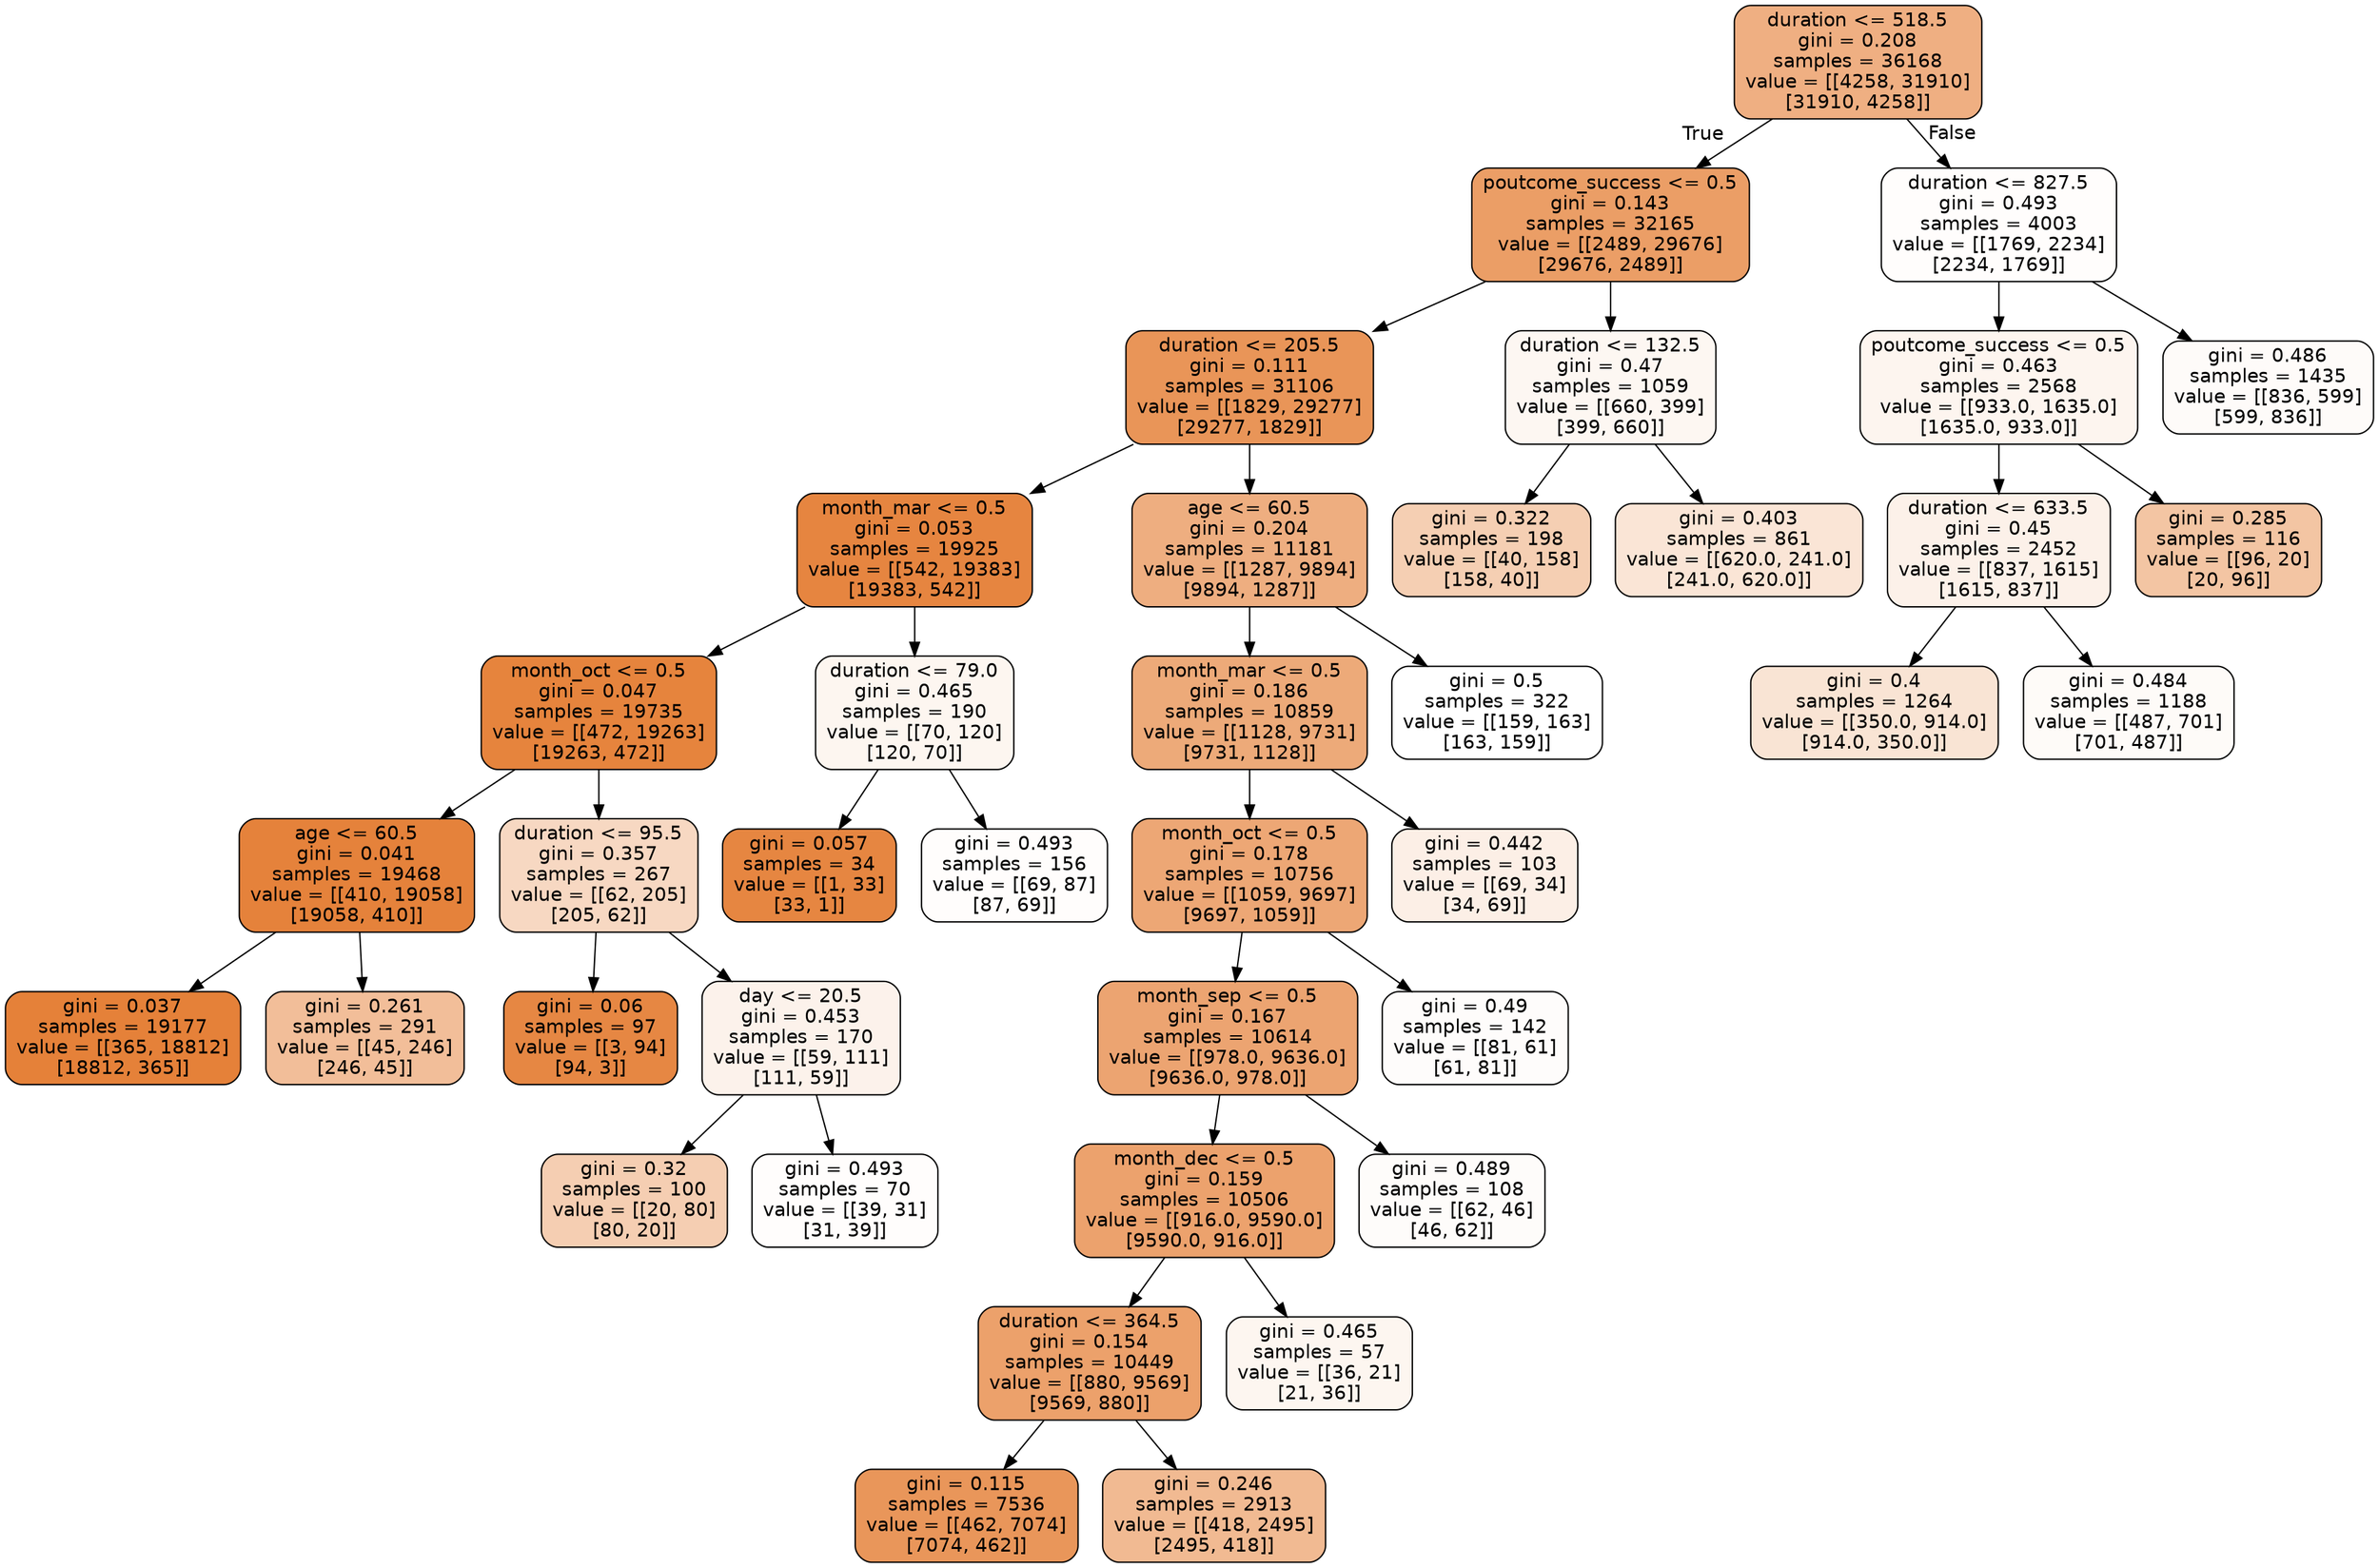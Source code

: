 digraph Tree {
node [shape=box, style="filled, rounded", color="black", fontname="helvetica"] ;
edge [fontname="helvetica"] ;
0 [label="duration <= 518.5\ngini = 0.208\nsamples = 36168\nvalue = [[4258, 31910]\n[31910, 4258]]", fillcolor="#efaf82"] ;
1 [label="poutcome_success <= 0.5\ngini = 0.143\nsamples = 32165\nvalue = [[2489, 29676]\n[29676, 2489]]", fillcolor="#eb9e66"] ;
0 -> 1 [labeldistance=2.5, labelangle=45, headlabel="True"] ;
3 [label="duration <= 205.5\ngini = 0.111\nsamples = 31106\nvalue = [[1829, 29277]\n[29277, 1829]]", fillcolor="#e99558"] ;
1 -> 3 ;
5 [label="month_mar <= 0.5\ngini = 0.053\nsamples = 19925\nvalue = [[542, 19383]\n[19383, 542]]", fillcolor="#e68540"] ;
3 -> 5 ;
21 [label="month_oct <= 0.5\ngini = 0.047\nsamples = 19735\nvalue = [[472, 19263]\n[19263, 472]]", fillcolor="#e6843d"] ;
5 -> 21 ;
27 [label="age <= 60.5\ngini = 0.041\nsamples = 19468\nvalue = [[410, 19058]\n[19058, 410]]", fillcolor="#e5823b"] ;
21 -> 27 ;
33 [label="gini = 0.037\nsamples = 19177\nvalue = [[365, 18812]\n[18812, 365]]", fillcolor="#e58139"] ;
27 -> 33 ;
34 [label="gini = 0.261\nsamples = 291\nvalue = [[45, 246]\n[246, 45]]", fillcolor="#f2be99"] ;
27 -> 34 ;
28 [label="duration <= 95.5\ngini = 0.357\nsamples = 267\nvalue = [[62, 205]\n[205, 62]]", fillcolor="#f7d8c2"] ;
21 -> 28 ;
31 [label="gini = 0.06\nsamples = 97\nvalue = [[3, 94]\n[94, 3]]", fillcolor="#e68743"] ;
28 -> 31 ;
32 [label="day <= 20.5\ngini = 0.453\nsamples = 170\nvalue = [[59, 111]\n[111, 59]]", fillcolor="#fcf2eb"] ;
28 -> 32 ;
35 [label="gini = 0.32\nsamples = 100\nvalue = [[20, 80]\n[80, 20]]", fillcolor="#f5ceb2"] ;
32 -> 35 ;
36 [label="gini = 0.493\nsamples = 70\nvalue = [[39, 31]\n[31, 39]]", fillcolor="#fffdfc"] ;
32 -> 36 ;
22 [label="duration <= 79.0\ngini = 0.465\nsamples = 190\nvalue = [[70, 120]\n[120, 70]]", fillcolor="#fdf6f0"] ;
5 -> 22 ;
37 [label="gini = 0.057\nsamples = 34\nvalue = [[1, 33]\n[33, 1]]", fillcolor="#e68641"] ;
22 -> 37 ;
38 [label="gini = 0.493\nsamples = 156\nvalue = [[69, 87]\n[87, 69]]", fillcolor="#fffdfc"] ;
22 -> 38 ;
6 [label="age <= 60.5\ngini = 0.204\nsamples = 11181\nvalue = [[1287, 9894]\n[9894, 1287]]", fillcolor="#eeae80"] ;
3 -> 6 ;
7 [label="month_mar <= 0.5\ngini = 0.186\nsamples = 10859\nvalue = [[1128, 9731]\n[9731, 1128]]", fillcolor="#edaa79"] ;
6 -> 7 ;
13 [label="month_oct <= 0.5\ngini = 0.178\nsamples = 10756\nvalue = [[1059, 9697]\n[9697, 1059]]", fillcolor="#eda775"] ;
7 -> 13 ;
15 [label="month_sep <= 0.5\ngini = 0.167\nsamples = 10614\nvalue = [[978.0, 9636.0]\n[9636.0, 978.0]]", fillcolor="#eca471"] ;
13 -> 15 ;
19 [label="month_dec <= 0.5\ngini = 0.159\nsamples = 10506\nvalue = [[916.0, 9590.0]\n[9590.0, 916.0]]", fillcolor="#eca26d"] ;
15 -> 19 ;
23 [label="duration <= 364.5\ngini = 0.154\nsamples = 10449\nvalue = [[880, 9569]\n[9569, 880]]", fillcolor="#eca16b"] ;
19 -> 23 ;
25 [label="gini = 0.115\nsamples = 7536\nvalue = [[462, 7074]\n[7074, 462]]", fillcolor="#e9965a"] ;
23 -> 25 ;
26 [label="gini = 0.246\nsamples = 2913\nvalue = [[418, 2495]\n[2495, 418]]", fillcolor="#f1ba92"] ;
23 -> 26 ;
24 [label="gini = 0.465\nsamples = 57\nvalue = [[36, 21]\n[21, 36]]", fillcolor="#fdf6f0"] ;
19 -> 24 ;
20 [label="gini = 0.489\nsamples = 108\nvalue = [[62, 46]\n[46, 62]]", fillcolor="#fefcfa"] ;
15 -> 20 ;
16 [label="gini = 0.49\nsamples = 142\nvalue = [[81, 61]\n[61, 81]]", fillcolor="#fefcfb"] ;
13 -> 16 ;
14 [label="gini = 0.442\nsamples = 103\nvalue = [[69, 34]\n[34, 69]]", fillcolor="#fcefe6"] ;
7 -> 14 ;
8 [label="gini = 0.5\nsamples = 322\nvalue = [[159, 163]\n[163, 159]]", fillcolor="#ffffff"] ;
6 -> 8 ;
4 [label="duration <= 132.5\ngini = 0.47\nsamples = 1059\nvalue = [[660, 399]\n[399, 660]]", fillcolor="#fdf7f2"] ;
1 -> 4 ;
11 [label="gini = 0.322\nsamples = 198\nvalue = [[40, 158]\n[158, 40]]", fillcolor="#f5cfb3"] ;
4 -> 11 ;
12 [label="gini = 0.403\nsamples = 861\nvalue = [[620.0, 241.0]\n[241.0, 620.0]]", fillcolor="#fae5d6"] ;
4 -> 12 ;
2 [label="duration <= 827.5\ngini = 0.493\nsamples = 4003\nvalue = [[1769, 2234]\n[2234, 1769]]", fillcolor="#fffdfc"] ;
0 -> 2 [labeldistance=2.5, labelangle=-45, headlabel="False"] ;
9 [label="poutcome_success <= 0.5\ngini = 0.463\nsamples = 2568\nvalue = [[933.0, 1635.0]\n[1635.0, 933.0]]", fillcolor="#fdf5ef"] ;
2 -> 9 ;
17 [label="duration <= 633.5\ngini = 0.45\nsamples = 2452\nvalue = [[837, 1615]\n[1615, 837]]", fillcolor="#fcf1e9"] ;
9 -> 17 ;
29 [label="gini = 0.4\nsamples = 1264\nvalue = [[350.0, 914.0]\n[914.0, 350.0]]", fillcolor="#f9e4d4"] ;
17 -> 29 ;
30 [label="gini = 0.484\nsamples = 1188\nvalue = [[487, 701]\n[701, 487]]", fillcolor="#fefbf8"] ;
17 -> 30 ;
18 [label="gini = 0.285\nsamples = 116\nvalue = [[96, 20]\n[20, 96]]", fillcolor="#f3c5a3"] ;
9 -> 18 ;
10 [label="gini = 0.486\nsamples = 1435\nvalue = [[836, 599]\n[599, 836]]", fillcolor="#fefbf9"] ;
2 -> 10 ;
}